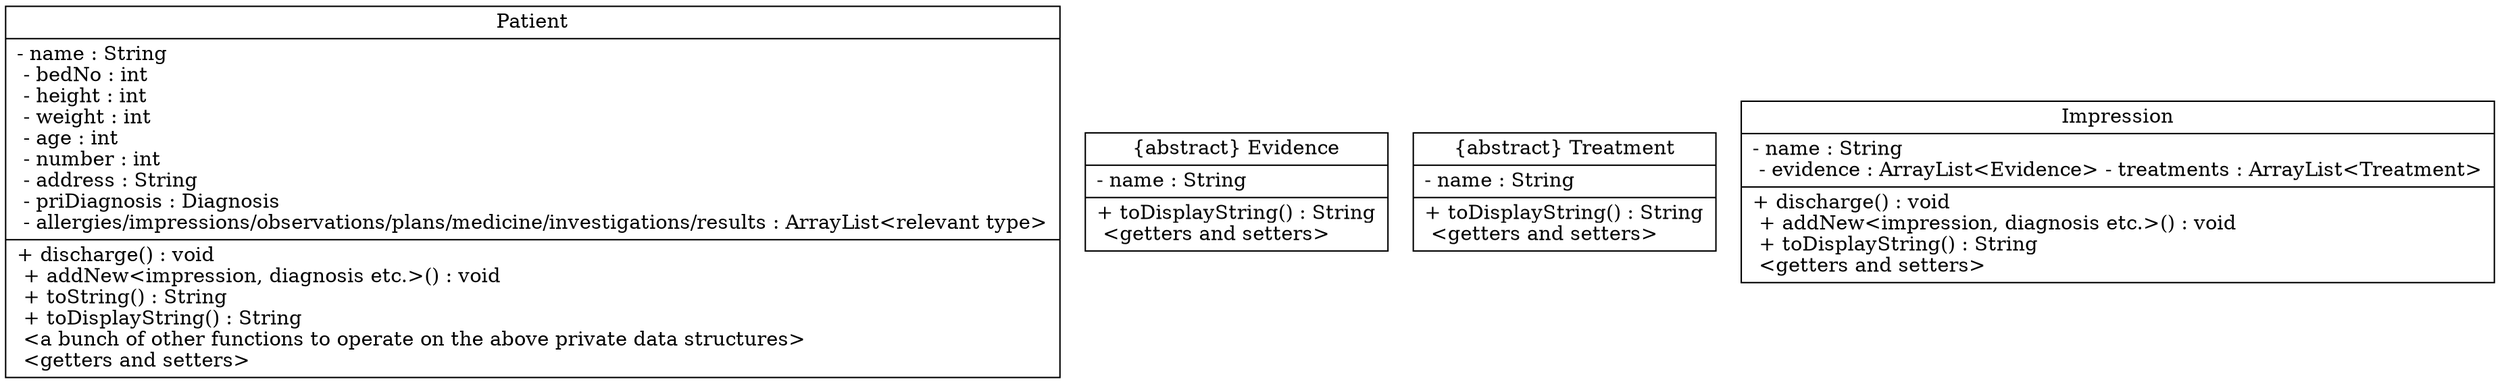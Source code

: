 digraph main {

  graph [
    splines = ortho
  ]

  node [
    shape = "record"
  ]

  //data indexed by integers for quick, unambiguous access
  //separately provide the ability to search by various fields
  //toString() for data format
  //toDataString() for display format (GUI)
  Patient [
    label = "{Patient
    |- name : String\l
    - bedNo : int\l
    - height : int\l
    - weight : int\l
    - age : int\l
    - number : int\l
    - address : String\l
    - priDiagnosis : Diagnosis\l
    - allergies/impressions/observations/plans/medicine/investigations/results :
      ArrayList\<relevant type\>\l
    |+ discharge() : void\l
    + addNew\<impression, diagnosis etc.\>() : void\l
    + toString() : String\l
    + toDisplayString() : String\l
    \<a bunch of other functions to operate on the above private data structures\>\l
    \<getters and setters\>\l
    }"
  ]

  //evidence: observations, results
  Treatment [
     label = "{\{abstract\} Evidence
    |- name : String\l
    |+ toDisplayString() : String\l
    \<getters and setters\>\l
    }"
  ]

  //treatment: plans, medicine, investigation
  Evidence [
     label = "{\{abstract\} Treatment
    |- name : String\l
    |+ toDisplayString() : String\l
    \<getters and setters\>\l
    }"
  ]

  Impression [
    label = "{Impression
    |- name : String\l
    - evidence : ArrayList\<Evidence\>
    - treatments : ArrayList\<Treatment\>
    |+ discharge() : void\l
    + addNew\<impression, diagnosis etc.\>() : void\l
    + toDisplayString() : String\l
    \<getters and setters\>\l
    }"
  ]

  //references

  edge [
    arrowhead = "vee"
  ]

  //subclass relations

  edge [
    arrowhead = "empty"
  ]
}
